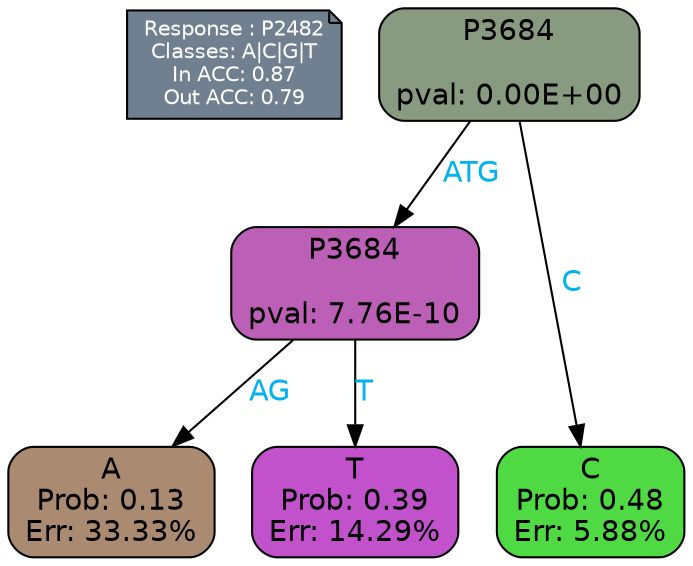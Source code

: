 digraph Tree {
node [shape=box, style="filled, rounded", color="black", fontname=helvetica] ;
graph [ranksep=equally, splines=polylines, bgcolor=transparent, dpi=600] ;
edge [fontname=helvetica] ;
LEGEND [label="Response : P2482
Classes: A|C|G|T
In ACC: 0.87
Out ACC: 0.79
",shape=note,align=left,style=filled,fillcolor="slategray",fontcolor="white",fontsize=10];1 [label="P3684

pval: 0.00E+00", fillcolor="#889a7f"] ;
2 [label="P3684

pval: 7.76E-10", fillcolor="#bc5fb6"] ;
3 [label="A
Prob: 0.13
Err: 33.33%", fillcolor="#ab8a72"] ;
4 [label="T
Prob: 0.39
Err: 14.29%", fillcolor="#c251cc"] ;
5 [label="C
Prob: 0.48
Err: 5.88%", fillcolor="#4fda43"] ;
1 -> 2 [label="ATG",fontcolor=deepskyblue2] ;
1 -> 5 [label="C",fontcolor=deepskyblue2] ;
2 -> 3 [label="AG",fontcolor=deepskyblue2] ;
2 -> 4 [label="T",fontcolor=deepskyblue2] ;
{rank = same; 3;4;5;}{rank = same; LEGEND;1;}}